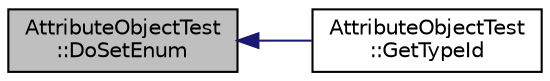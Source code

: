 digraph "AttributeObjectTest::DoSetEnum"
{
  edge [fontname="Helvetica",fontsize="10",labelfontname="Helvetica",labelfontsize="10"];
  node [fontname="Helvetica",fontsize="10",shape=record];
  rankdir="LR";
  Node1 [label="AttributeObjectTest\l::DoSetEnum",height=0.2,width=0.4,color="black", fillcolor="grey75", style="filled", fontcolor="black"];
  Node1 -> Node2 [dir="back",color="midnightblue",fontsize="10",style="solid"];
  Node2 [label="AttributeObjectTest\l::GetTypeId",height=0.2,width=0.4,color="black", fillcolor="white", style="filled",URL="$d6/dae/classAttributeObjectTest.html#a1a3064dae19725ebd81d6da0a74e7021"];
}
